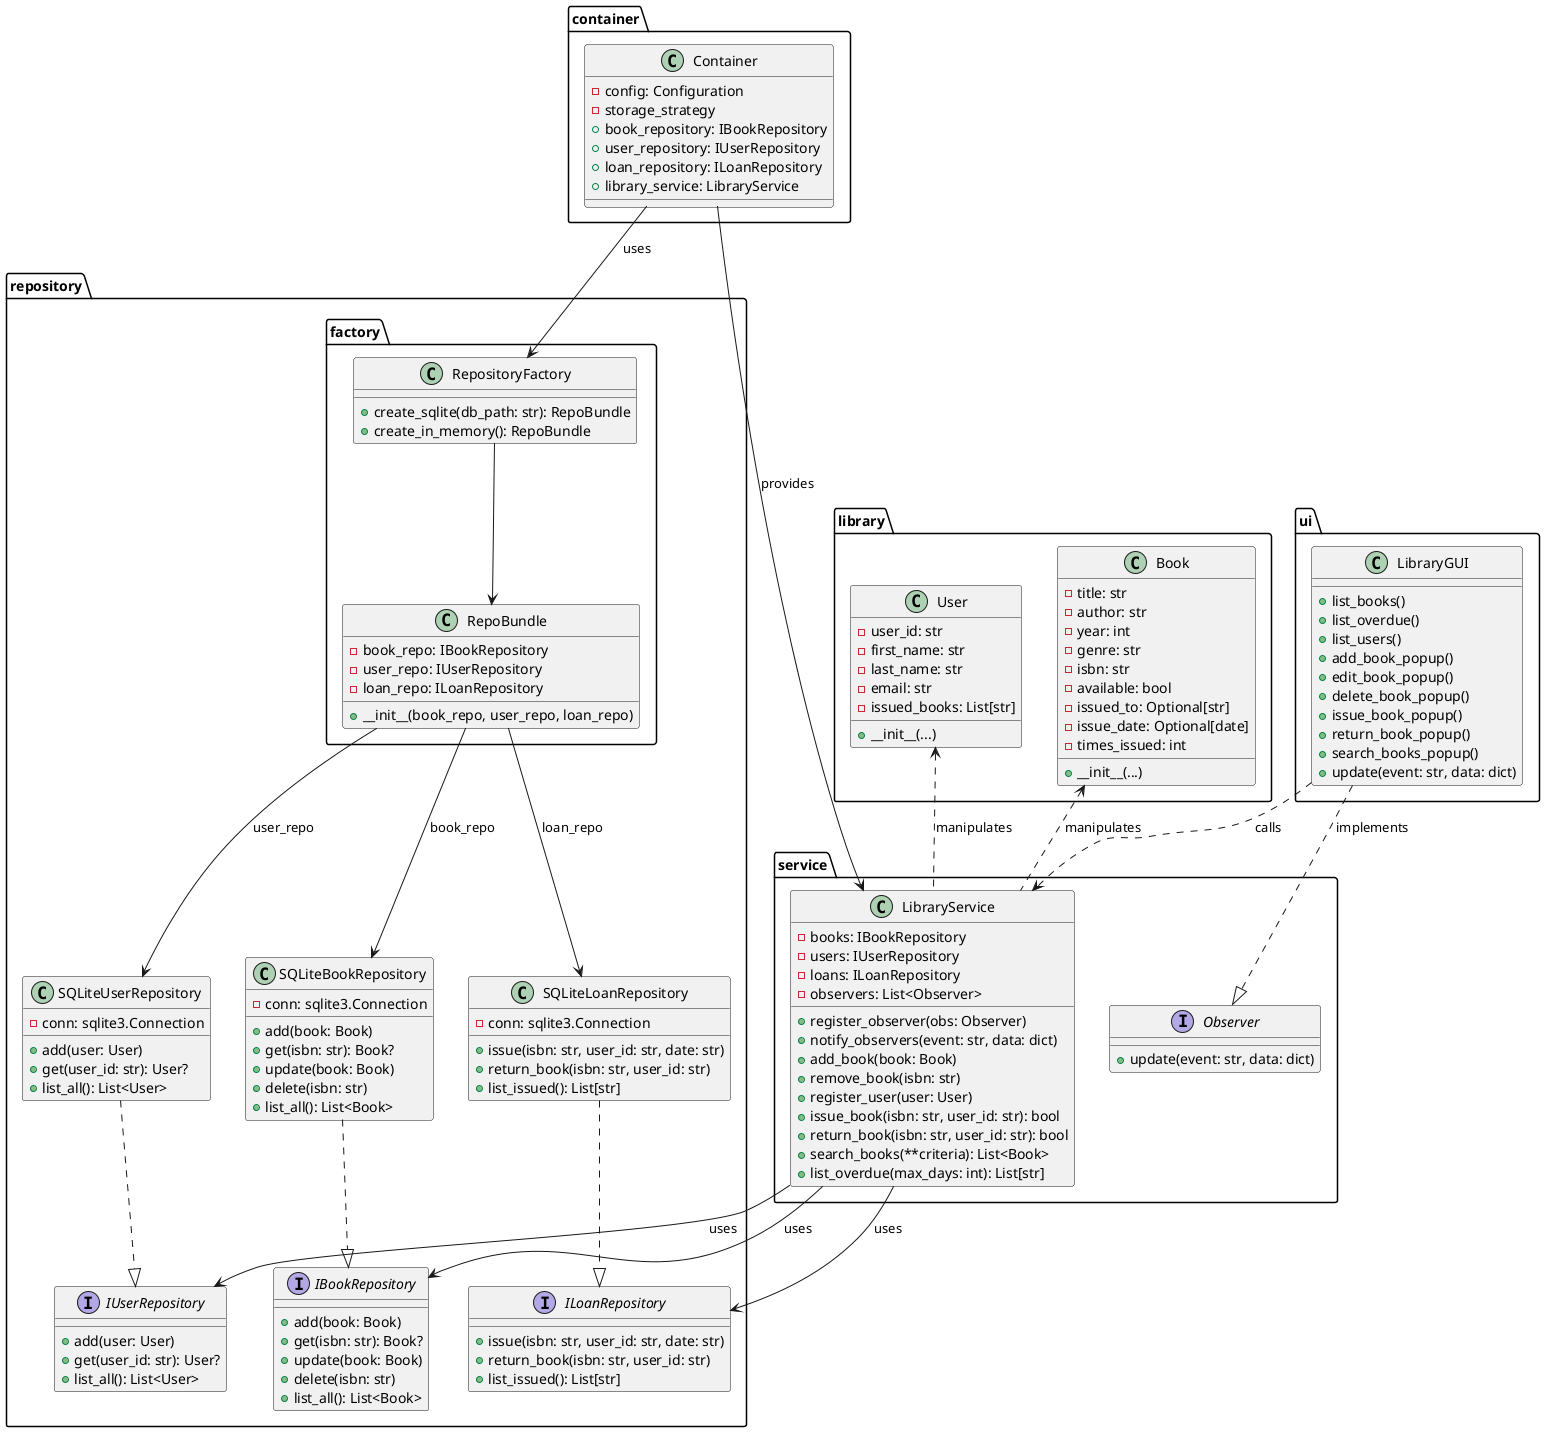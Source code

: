 @startuml ClassLibraryManagerDetailed

' Доменні класи
package library {
  class Book {
    - title: str
    - author: str
    - year: int
    - genre: str
    - isbn: str
    - available: bool
    - issued_to: Optional[str]
    - issue_date: Optional[date]
    - times_issued: int
    + __init__(...)
  }
  class User {
    - user_id: str
    - first_name: str
    - last_name: str
    - email: str
    - issued_books: List[str]
    + __init__(...)
  }
}

' Фабрика репозиторіїв
package repository.factory {
  class RepoBundle {
    - book_repo: IBookRepository
    - user_repo: IUserRepository
    - loan_repo: ILoanRepository
    + __init__(book_repo, user_repo, loan_repo)
  }
  class RepositoryFactory {
    + create_sqlite(db_path: str): RepoBundle
    + create_in_memory(): RepoBundle
  }
}

' Інтерфейси та реалізації репозиторіїв
package repository {
  interface IBookRepository {
    + add(book: Book)
    + get(isbn: str): Book?
    + update(book: Book)
    + delete(isbn: str)
    + list_all(): List<Book>
  }
  interface IUserRepository {
    + add(user: User)
    + get(user_id: str): User?
    + list_all(): List<User>
  }
  interface ILoanRepository {
    + issue(isbn: str, user_id: str, date: str)
    + return_book(isbn: str, user_id: str)
    + list_issued(): List[str]
  }

  class SQLiteBookRepository {
    - conn: sqlite3.Connection
    + add(book: Book)
    + get(isbn: str): Book?
    + update(book: Book)
    + delete(isbn: str)
    + list_all(): List<Book>
  }
  class SQLiteUserRepository {
    - conn: sqlite3.Connection
    + add(user: User)
    + get(user_id: str): User?
    + list_all(): List<User>
  }
  class SQLiteLoanRepository {
    - conn: sqlite3.Connection
    + issue(isbn: str, user_id: str, date: str)
    + return_book(isbn: str, user_id: str)
    + list_issued(): List[str]
  }

  SQLiteBookRepository ..|> IBookRepository
  SQLiteUserRepository ..|> IUserRepository
  SQLiteLoanRepository ..|> ILoanRepository
}

' Сервіс з бізнес-логікою та Observer
package service {
  interface Observer {
    + update(event: str, data: dict)
  }

  class LibraryService {
    - books: IBookRepository
    - users: IUserRepository
    - loans: ILoanRepository
    - observers: List<Observer>
    + register_observer(obs: Observer)
    + notify_observers(event: str, data: dict)
    + add_book(book: Book)
    + remove_book(isbn: str)
    + register_user(user: User)
    + issue_book(isbn: str, user_id: str): bool
    + return_book(isbn: str, user_id: str): bool
    + search_books(**criteria): List<Book>
    + list_overdue(max_days: int): List[str]
  }
}

' UI
package ui {
  class LibraryGUI {
    + list_books()
    + list_overdue()
    + list_users()
    + add_book_popup()
    + edit_book_popup()
    + delete_book_popup()
    + issue_book_popup()
    + return_book_popup()
    + search_books_popup()
    + update(event: str, data: dict)
  }
}

' DI-контейнер
package container {
  class Container {
    - config: Configuration
    - storage_strategy
    + book_repository: IBookRepository
    + user_repository: IUserRepository
    + loan_repository: ILoanRepository
    + library_service: LibraryService
  }
}

' Зв’язки
RepositoryFactory --> RepoBundle
RepoBundle --> SQLiteBookRepository : book_repo
RepoBundle --> SQLiteUserRepository : user_repo
RepoBundle --> SQLiteLoanRepository : loan_repo

Container --> RepositoryFactory : uses
Container --> LibraryService : provides
LibraryService --> IBookRepository : uses
LibraryService --> IUserRepository : uses
LibraryService --> ILoanRepository : uses
LibraryGUI ..> LibraryService : calls
LibraryGUI ..|> Observer : implements

Book <.. LibraryService : manipulates
User <.. LibraryService : manipulates

@enduml
